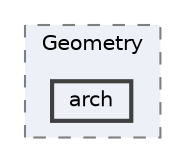 digraph "external/taskflow/3rd-party/eigen-3.3.7/Eigen/src/Geometry/arch"
{
 // LATEX_PDF_SIZE
  bgcolor="transparent";
  edge [fontname=Helvetica,fontsize=10,labelfontname=Helvetica,labelfontsize=10];
  node [fontname=Helvetica,fontsize=10,shape=box,height=0.2,width=0.4];
  compound=true
  subgraph clusterdir_e38c71ab1eb7f3c972ed9762d73fa878 {
    graph [ bgcolor="#edf0f7", pencolor="grey50", label="Geometry", fontname=Helvetica,fontsize=10 style="filled,dashed", URL="dir_e38c71ab1eb7f3c972ed9762d73fa878.html",tooltip=""]
  dir_a586cd358f1a3f05652c895d46562838 [label="arch", fillcolor="#edf0f7", color="grey25", style="filled,bold", URL="dir_a586cd358f1a3f05652c895d46562838.html",tooltip=""];
  }
}
